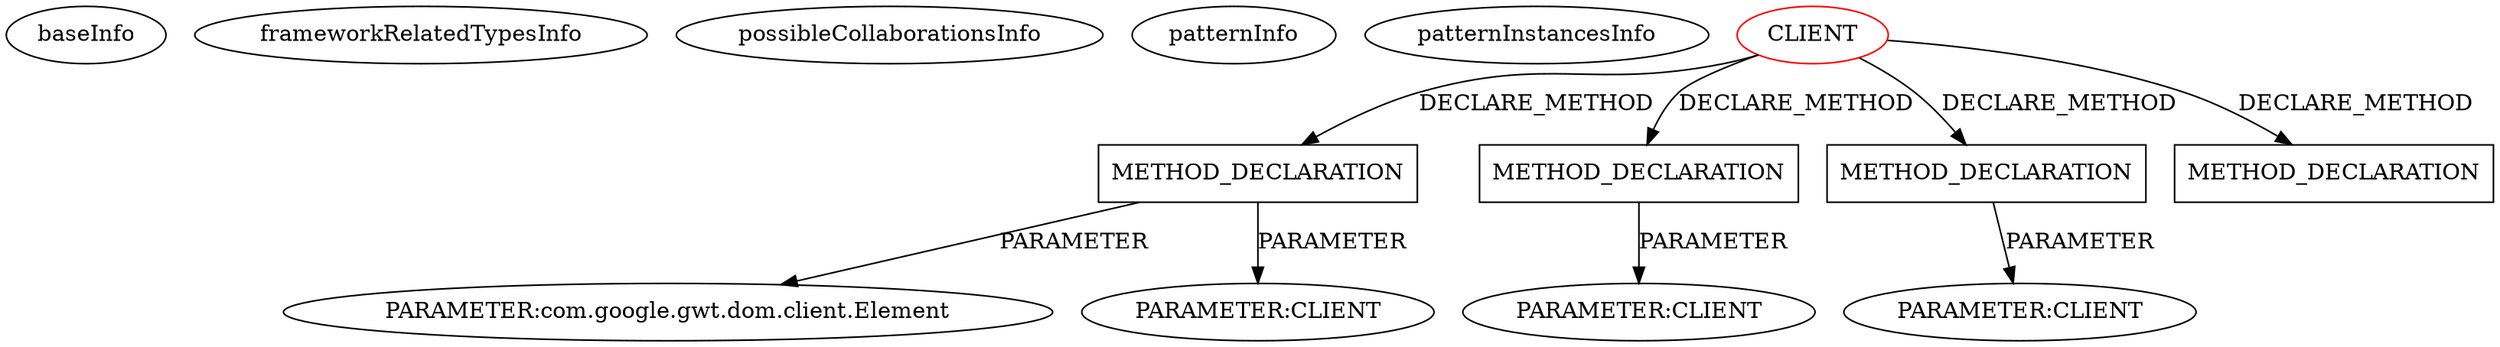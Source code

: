 digraph {
baseInfo[graphId=1571,category="pattern",isAnonymous=false,possibleRelation=false]
frameworkRelatedTypesInfo[]
possibleCollaborationsInfo[]
patternInfo[frequency=3.0,patternRootClient=0]
patternInstancesInfo[0="karlwettin-kodapan-gwt-google-map-v3~/karlwettin-kodapan-gwt-google-map-v3/kodapan-gwt-google-map-v3-master/src/main/java/se/kodapan/gwt/google/maps/v3/client/Map.java~Map~3366",1="mstahv-g-leaflet~/mstahv-g-leaflet/g-leaflet-master/src/main/java/org/peimari/gleaflet/client/Map.java~Map~4095",2="karlwettin-kodapan-gwt-google-map-v3~/karlwettin-kodapan-gwt-google-map-v3/kodapan-gwt-google-map-v3-master/src/main/java/se/kodapan/gwt/google/maps/v3/client/StreetViewPanorama.java~StreetViewPanorama~3360"]
6[label="PARAMETER:com.google.gwt.dom.client.Element",vertexType="PARAMETER_DECLARATION",isFrameworkType=false]
5[label="METHOD_DECLARATION",vertexType="CLIENT_METHOD_DECLARATION",isFrameworkType=false,shape=box]
0[label="CLIENT",vertexType="ROOT_CLIENT_CLASS_DECLARATION",isFrameworkType=false,color=red]
8[label="PARAMETER:CLIENT",vertexType="PARAMETER_DECLARATION",isFrameworkType=false]
27[label="METHOD_DECLARATION",vertexType="CLIENT_METHOD_DECLARATION",isFrameworkType=false,shape=box]
28[label="PARAMETER:CLIENT",vertexType="PARAMETER_DECLARATION",isFrameworkType=false]
30[label="METHOD_DECLARATION",vertexType="CLIENT_METHOD_DECLARATION",isFrameworkType=false,shape=box]
31[label="PARAMETER:CLIENT",vertexType="PARAMETER_DECLARATION",isFrameworkType=false]
19[label="METHOD_DECLARATION",vertexType="CLIENT_METHOD_DECLARATION",isFrameworkType=false,shape=box]
5->8[label="PARAMETER"]
0->27[label="DECLARE_METHOD"]
0->5[label="DECLARE_METHOD"]
0->30[label="DECLARE_METHOD"]
27->28[label="PARAMETER"]
0->19[label="DECLARE_METHOD"]
5->6[label="PARAMETER"]
30->31[label="PARAMETER"]
}
